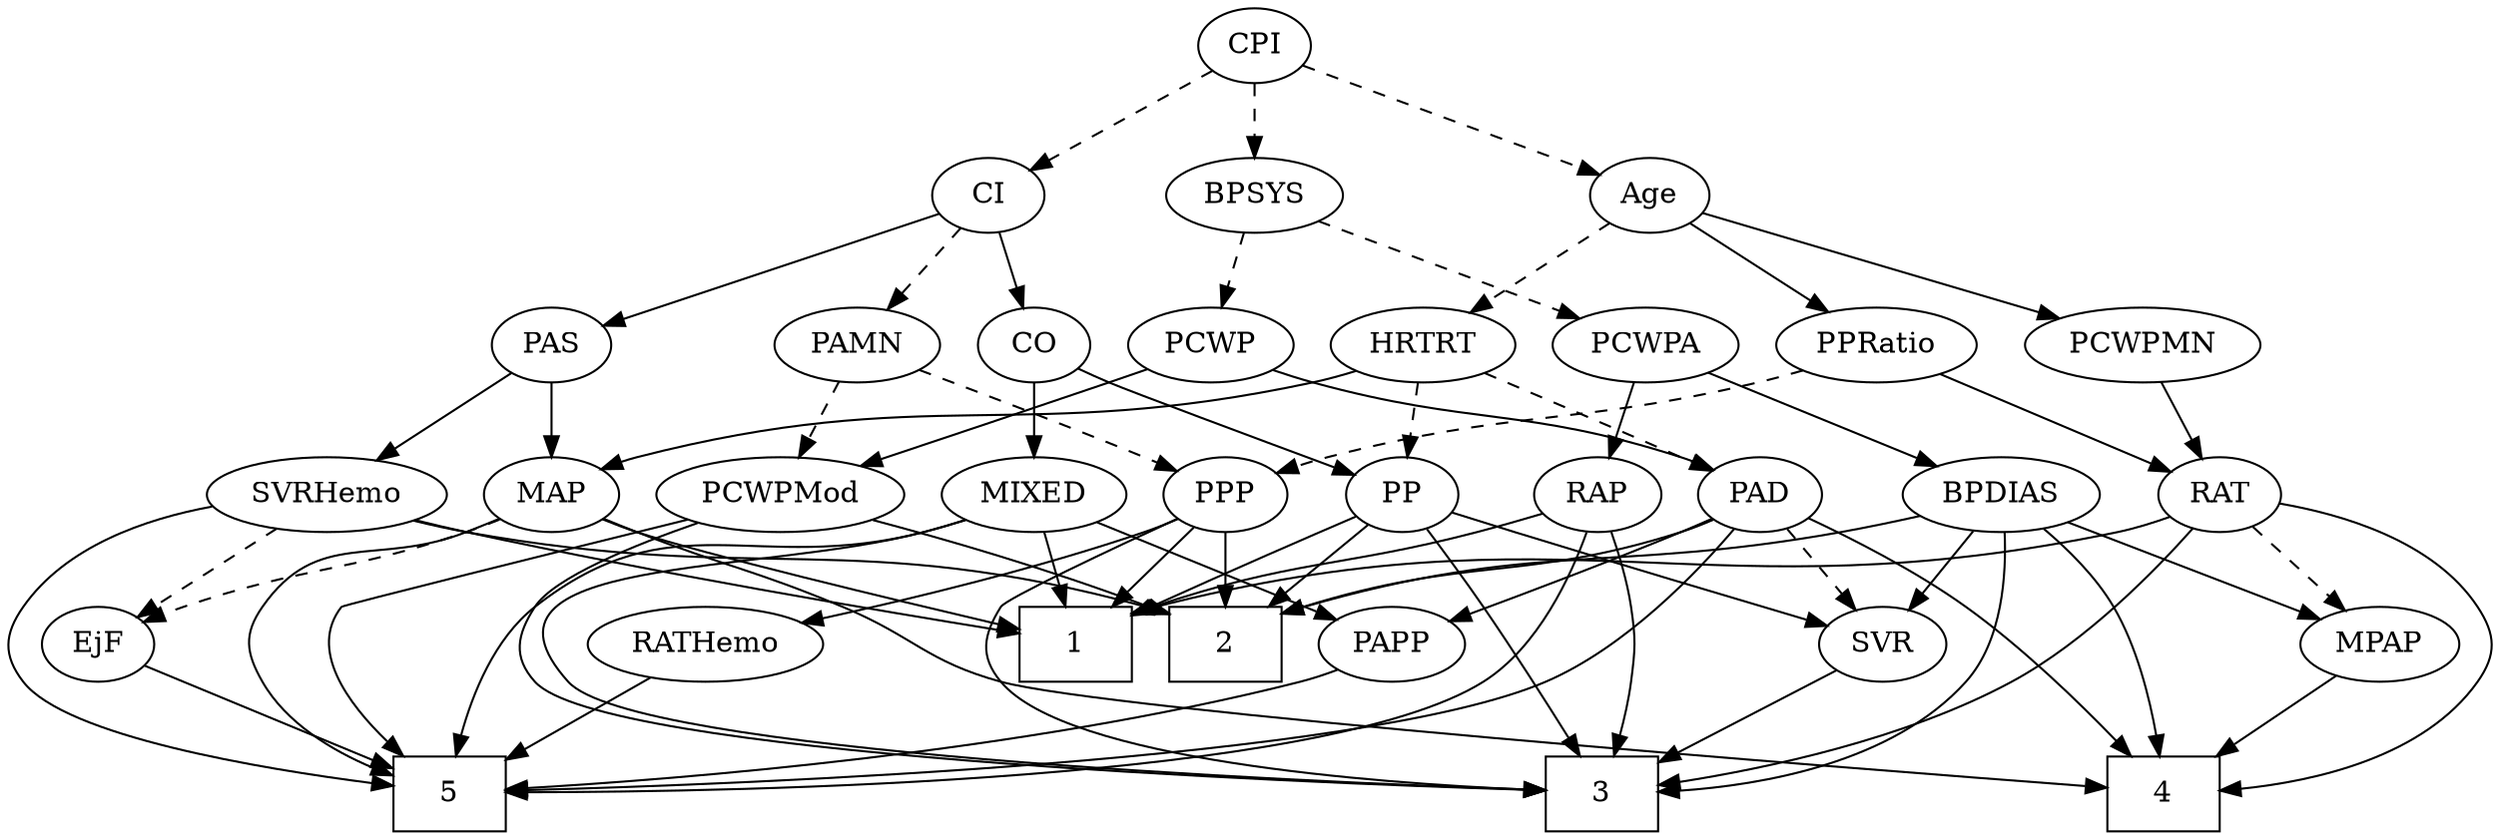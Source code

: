 strict digraph {
	graph [bb="0,0,1159.1,396"];
	node [label="\N"];
	1	[height=0.5,
		pos="854.44,90",
		shape=box,
		width=0.75];
	2	[height=0.5,
		pos="432.44,90",
		shape=box,
		width=0.75];
	3	[height=0.5,
		pos="413.44,18",
		shape=box,
		width=0.75];
	4	[height=0.5,
		pos="113.44,18",
		shape=box,
		width=0.75];
	5	[height=0.5,
		pos="909.44,18",
		shape=box,
		width=0.75];
	Age	[height=0.5,
		pos="228.44,306",
		width=0.75];
	PCWPMN	[height=0.5,
		pos="65.445,234",
		width=1.3902];
	Age -> PCWPMN	[pos="e,96.399,248.29 206.12,295.41 180.36,284.35 137.49,265.94 105.83,252.34",
		style=solid];
	PPRatio	[height=0.5,
		pos="173.44,234",
		width=1.1013];
	Age -> PPRatio	[pos="e,186.12,251.13 216.51,289.81 209.5,280.89 200.48,269.41 192.51,259.26",
		style=solid];
	HRTRT	[height=0.5,
		pos="460.44,234",
		width=1.1013];
	Age -> HRTRT	[pos="e,430.51,245.81 251.1,295.67 257.91,293.03 265.43,290.26 272.44,288 333.2,268.47 350.36,270.47 411.44,252 414.55,251.06 417.75,250.05 \
420.95,249.01",
		style=dashed];
	EjF	[height=0.5,
		pos="1116.4,90",
		width=0.75];
	EjF -> 5	[pos="e,936.71,26.937 1094.4,79.481 1088.3,76.945 1081.7,74.279 1075.4,72 1031.7,55.972 980.47,40.041 946.63,29.894",
		style=solid];
	RAP	[height=0.5,
		pos="734.44,162",
		width=0.77632];
	RAP -> 1	[pos="e,827.09,106.96 754.53,149.28 771.93,139.14 797.52,124.21 818.45,112",
		style=solid];
	RAP -> 3	[pos="e,440.86,30.666 712.22,150.88 675.65,134.24 600.43,100.16 536.44,72 507.51,59.265 474.62,45.108 450.13,34.632",
		style=solid];
	RAP -> 5	[pos="e,910.51,36.288 759.73,153.89 801.57,141.92 881.51,118.05 890.44,108 905.33,91.264 909.55,65.774 910.36,46.357",
		style=solid];
	MIXED	[height=0.5,
		pos="854.44,162",
		width=1.1193];
	MIXED -> 1	[pos="e,854.44,108.1 854.44,143.7 854.44,135.98 854.44,126.71 854.44,118.11",
		style=solid];
	MIXED -> 3	[pos="e,440.51,19.945 870,145.1 887,125.81 909.45,93.237 890.44,72 861.2,39.329 557.57,24.553 450.54,20.332",
		style=solid];
	MIXED -> 5	[pos="e,933.2,36.09 890.23,153.63 914.92,146.49 945.98,132.92 961.44,108 969.88,94.405 967.5,86.811 961.44,72 956.96,61.017 948.97,51.081 \
940.59,42.858",
		style=solid];
	PAPP	[height=0.5,
		pos="661.44,90",
		width=0.88464];
	MIXED -> PAPP	[pos="e,686.07,101.48 823.11,150.66 792.24,140.34 743.83,123.78 702.44,108 700.2,107.14 697.89,106.24 695.57,105.32",
		style=solid];
	MPAP	[height=0.5,
		pos="50.445,90",
		width=0.97491];
	MPAP -> 4	[pos="e,97.73,36.461 64.426,73.465 72.207,64.82 82.078,53.852 90.919,44.028",
		style=solid];
	BPSYS	[height=0.5,
		pos="319.44,306",
		width=1.0471];
	PCWPA	[height=0.5,
		pos="272.44,234",
		width=1.1555];
	BPSYS -> PCWPA	[pos="e,283.61,251.63 308.54,288.76 302.81,280.23 295.66,269.58 289.24,260.02",
		style=dashed];
	PCWP	[height=0.5,
		pos="367.44,234",
		width=0.97491];
	BPSYS -> PCWP	[pos="e,356.37,251.15 330.58,288.76 336.51,280.11 343.94,269.27 350.57,259.6",
		style=dashed];
	PAD	[height=0.5,
		pos="358.44,162",
		width=0.79437];
	PAD -> 2	[pos="e,414.26,108.2 373.78,146.5 383.34,137.45 395.88,125.59 406.92,115.15",
		style=solid];
	PAD -> 4	[pos="e,136.8,36.17 335.21,151.21 312.2,141.23 276.2,124.87 246.44,108 210.62,87.683 171.69,61.052 145.26,42.233",
		style=solid];
	PAD -> 5	[pos="e,882.18,20.211 360.58,143.72 364.13,123.03 373.32,89.044 396.44,72 434.59,43.891 760.38,26.031 872.06,20.689",
		style=solid];
	SVR	[height=0.5,
		pos="283.44,90",
		width=0.77632];
	PAD -> SVR	[pos="e,298.71,105.25 342.9,146.5 332.28,136.58 318.01,123.26 306.12,112.16",
		style=dashed];
	PAD -> PAPP	[pos="e,630.68,94.877 380.22,150.26 385.45,147.96 391.07,145.71 396.44,144 473.96,119.25 568.08,103.71 620.72,96.26",
		style=solid];
	CO	[height=0.5,
		pos="545.44,234",
		width=0.75];
	CO -> MIXED	[pos="e,818.52,170.48 566.02,222.19 570.97,219.9 576.32,217.67 581.44,216 663.18,189.44 687.12,196.62 771.44,180 783.51,177.62 796.54,\
174.98 808.63,172.51",
		style=solid];
	PP	[height=0.5,
		pos="432.44,162",
		width=0.75];
	CO -> PP	[pos="e,451.71,174.93 526.28,221.13 508.18,209.91 480.82,192.97 460.31,180.26",
		style=solid];
	PAS	[height=0.5,
		pos="980.44,234",
		width=0.75];
	SVRHemo	[height=0.5,
		pos="1079.4,162",
		width=1.3902];
	PAS -> SVRHemo	[pos="e,1057.6,178.45 998.6,220.16 1012.8,210.14 1032.8,196.02 1049.3,184.31",
		style=solid];
	MAP	[height=0.5,
		pos="980.44,162",
		width=0.84854];
	PAS -> MAP	[pos="e,980.44,180.1 980.44,215.7 980.44,207.98 980.44,198.71 980.44,190.11",
		style=solid];
	PAMN	[height=0.5,
		pos="626.44,234",
		width=1.011];
	PCWPMod	[height=0.5,
		pos="529.44,162",
		width=1.4443];
	PAMN -> PCWPMod	[pos="e,551.07,178.61 606.82,218.83 593.18,208.99 574.75,195.69 559.3,184.54",
		style=dashed];
	PPP	[height=0.5,
		pos="626.44,162",
		width=0.75];
	PAMN -> PPP	[pos="e,626.44,180.1 626.44,215.7 626.44,207.98 626.44,198.71 626.44,190.11",
		style=dashed];
	RATHemo	[height=0.5,
		pos="760.44,90",
		width=1.3721];
	RATHemo -> 5	[pos="e,882.44,31.686 789.53,75.337 813.51,64.069 847.66,48.028 873.38,35.943",
		style=solid];
	CPI	[height=0.5,
		pos="319.44,378",
		width=0.75];
	CPI -> Age	[pos="e,245.48,320.11 302.33,363.83 288.6,353.27 269.13,338.3 253.63,326.37",
		style=dashed];
	CPI -> BPSYS	[pos="e,319.44,324.1 319.44,359.7 319.44,351.98 319.44,342.71 319.44,334.11",
		style=dashed];
	CI	[height=0.5,
		pos="585.44,306",
		width=0.75];
	CPI -> CI	[pos="e,560.68,313.52 344.47,370.41 392.22,357.85 496.41,330.43 550.81,316.11",
		style=dashed];
	RAT	[height=0.5,
		pos="123.44,162",
		width=0.75827];
	RAT -> 1	[pos="e,827.33,105.12 148.25,154.2 162.53,150.57 180.87,146.37 197.44,144 467.79,105.39 548.58,174.55 817.28,107.66",
		style=solid];
	RAT -> 3	[pos="e,386.26,23.545 137.74,146.24 157.53,126.62 195.16,92.092 233.44,72 279.72,47.715 338.68,33.054 376.26,25.492",
		style=solid];
	RAT -> 4	[pos="e,86.002,24.119 96.908,157.34 68.965,151.92 26.324,138.83 6.4447,108 -2.2261,94.553 -1.9925,85.595 6.4447,72 21.625,47.54 51.821,\
34.021 76.276,26.771",
		style=solid];
	RAT -> MPAP	[pos="e,66.206,106.11 108.67,146.83 98.652,137.23 85.198,124.33 73.747,113.34",
		style=dashed];
	SVR -> 3	[pos="e,386.28,33.625 304.33,77.753 323.97,67.177 353.79,51.121 377.3,38.465",
		style=solid];
	PCWPMod -> 2	[pos="e,456.29,108.21 507.92,145.46 495.13,136.24 478.68,124.37 464.41,114.06",
		style=solid];
	PCWPMod -> 3	[pos="e,432.98,36.018 519.37,144.2 507.98,125.75 488.41,95.592 468.44,72 459.94,61.957 449.77,51.738 440.5,42.987",
		style=solid];
	PCWPMod -> 5	[pos="e,882.26,18.813 541.51,144.19 557.22,123.65 586.69,89.479 620.44,72 703.17,29.159 814.95,20.47 872.22,19.008",
		style=solid];
	PCWPA -> RAP	[pos="e,708.95,169.85 302.89,221.66 309.59,219.5 316.7,217.47 323.44,216 471.51,183.86 513.09,205.46 662.44,180 674.49,177.95 687.53,175.07 \
699.15,172.27",
		style=solid];
	BPDIAS	[height=0.5,
		pos="248.44,162",
		width=1.1735];
	PCWPA -> BPDIAS	[pos="e,254.37,180.28 266.63,216.05 263.93,208.18 260.66,198.62 257.63,189.79",
		style=solid];
	PCWPMN -> RAT	[pos="e,110.98,178.04 79.19,216.41 86.727,207.31 96.186,195.9 104.42,185.96",
		style=solid];
	SVRHemo -> 1	[pos="e,881.53,99.427 1042.8,149.6 1001,136.61 933.18,115.49 891.32,102.47",
		style=solid];
	SVRHemo -> 2	[pos="e,459.53,93.453 1043.5,149.47 1036,147.38 1028,145.41 1020.4,144 845,111.14 798.22,124.04 620.44,108 568.09,103.28 507.52,97.797 \
469.6,94.364",
		style=solid];
	SVRHemo -> 5	[pos="e,936.65,20.769 1109.9,147.48 1125.7,138.7 1143.5,125.58 1152.4,108 1159.7,93.745 1162.5,84.461 1152.4,72 1127,40.449 1008.3,26.676 \
946.73,21.57",
		style=solid];
	SVRHemo -> EjF	[pos="e,1107.8,107.31 1088.4,144.05 1092.8,135.77 1098.1,125.62 1103,116.42",
		style=dashed];
	BPDIAS -> 2	[pos="e,405.32,101.32 278.83,149.44 310.88,137.25 361.4,118.03 395.67,104.99",
		style=solid];
	BPDIAS -> 3	[pos="e,386.26,18.566 242.46,144.11 236.76,124.73 231.11,92.954 246.44,72 276.04,31.552 336.73,21.216 376.22,18.985",
		style=solid];
	BPDIAS -> 4	[pos="e,123.13,36.333 224.86,146.79 209.74,137.01 190.25,123.1 175.44,108 156.75,88.936 139.74,63.685 128.29,44.951",
		style=solid];
	BPDIAS -> MPAP	[pos="e,78.47,100.91 217.07,149.91 182.04,137.52 125.36,117.48 87.995,104.28",
		style=solid];
	BPDIAS -> SVR	[pos="e,275.29,107.31 256.92,144.05 261.06,135.77 266.14,125.62 270.73,116.42",
		style=solid];
	MAP -> 1	[pos="e,881.65,106.11 959.07,149.13 940.31,138.7 912.64,123.33 890.46,111.01",
		style=solid];
	MAP -> 4	[pos="e,140.48,20.78 969.9,145.02 955.02,124.01 925.7,87.91 890.44,72 886.17,70.071 305.39,31.657 150.85,21.465",
		style=solid];
	MAP -> 5	[pos="e,936.46,21.573 1000.9,148.5 1014,139.16 1030,125.1 1037.4,108 1043.8,93.332 1046.3,85.303 1037.4,72 1017.4,41.947 976.75,28.914 \
946.63,23.275",
		style=solid];
	MAP -> EjF	[pos="e,1095.6,101.71 1002.6,149.6 1025.4,137.85 1061.1,119.46 1086.5,106.42",
		style=dashed];
	PP -> 1	[pos="e,827.3,104.99 452.92,149.87 457.88,147.59 463.25,145.45 468.44,144 615.99,102.87 665.77,148.06 817.62,107.64",
		style=solid];
	PP -> 2	[pos="e,432.44,108.1 432.44,143.7 432.44,135.98 432.44,126.71 432.44,118.11",
		style=solid];
	PP -> 3	[pos="e,405.22,36.334 418.69,146.07 410.48,136.1 400.83,122.25 396.44,108 390.15,87.543 395.35,63.692 401.6,45.833",
		style=solid];
	PP -> SVR	[pos="e,305.54,101.34 411.13,150.92 406.3,148.64 401.2,146.24 396.44,144 368.82,131 337.38,116.26 314.69,105.63",
		style=solid];
	PPP -> 1	[pos="e,827.14,104.49 651.3,154.71 692.54,144.18 774.14,122.96 817.49,107.97",
		style=solid];
	PPP -> 2	[pos="e,459.63,99.053 605.31,150.51 600.47,148.25 595.32,145.96 590.44,144 549.75,127.63 501.85,112.07 469.54,102.09",
		style=solid];
	PPP -> 3	[pos="e,440.5,35.969 608.48,148.43 583.51,131.03 536.83,98.706 496.44,72 481.09,61.847 463.97,50.86 449.29,41.537",
		style=solid];
	PPP -> RATHemo	[pos="e,733.04,105.32 647.09,150.22 667.53,139.54 699.26,122.96 723.96,110.06",
		style=solid];
	PPRatio -> RAT	[pos="e,134.63,178.67 161.85,216.76 155.51,207.89 147.54,196.74 140.51,186.89",
		style=solid];
	PPRatio -> PPP	[pos="e,605.97,174.15 202.3,221.51 208.54,219.39 215.15,217.4 221.44,216 382.29,180.23 431.6,223.83 590.44,180 592.39,179.46 594.37,178.83 \
596.33,178.12",
		style=dashed];
	PCWP -> PAD	[pos="e,360.64,180.1 365.22,215.7 364.23,207.98 363.04,198.71 361.93,190.11",
		style=solid];
	PCWP -> PCWPMod	[pos="e,498.21,176.5 393.47,221.75 419.22,210.63 458.99,193.44 488.88,180.53",
		style=solid];
	CI -> CO	[pos="e,554.67,251.15 576.17,288.76 571.27,280.19 565.16,269.49 559.67,259.9",
		style=solid];
	CI -> PAS	[pos="e,954.69,239.56 611.36,300.41 679.94,288.25 866.26,255.24 944.78,241.32",
		style=solid];
	CI -> PAMN	[pos="e,616.7,251.63 594.95,288.76 599.9,280.32 606.06,269.8 611.62,260.31",
		style=dashed];
	PAPP -> 5	[pos="e,882.29,24.655 685.95,78.175 691.33,75.985 697.04,73.804 702.44,72 760.84,52.528 830.51,36.031 872.29,26.833",
		style=solid];
	HRTRT -> PAD	[pos="e,377.15,175.84 439.31,218.5 423.71,207.79 402.35,193.13 385.5,181.57",
		style=dashed];
	HRTRT -> MAP	[pos="e,952.8,169.99 489.39,221.66 495.9,219.47 502.84,217.42 509.44,216 681.33,178.91 729.69,207.01 903.44,180 916.34,178 930.3,175.13 \
942.76,172.32",
		style=solid];
	HRTRT -> PP	[pos="e,439.16,179.79 453.67,216.05 450.43,207.97 446.49,198.12 442.89,189.11",
		style=dashed];
}
